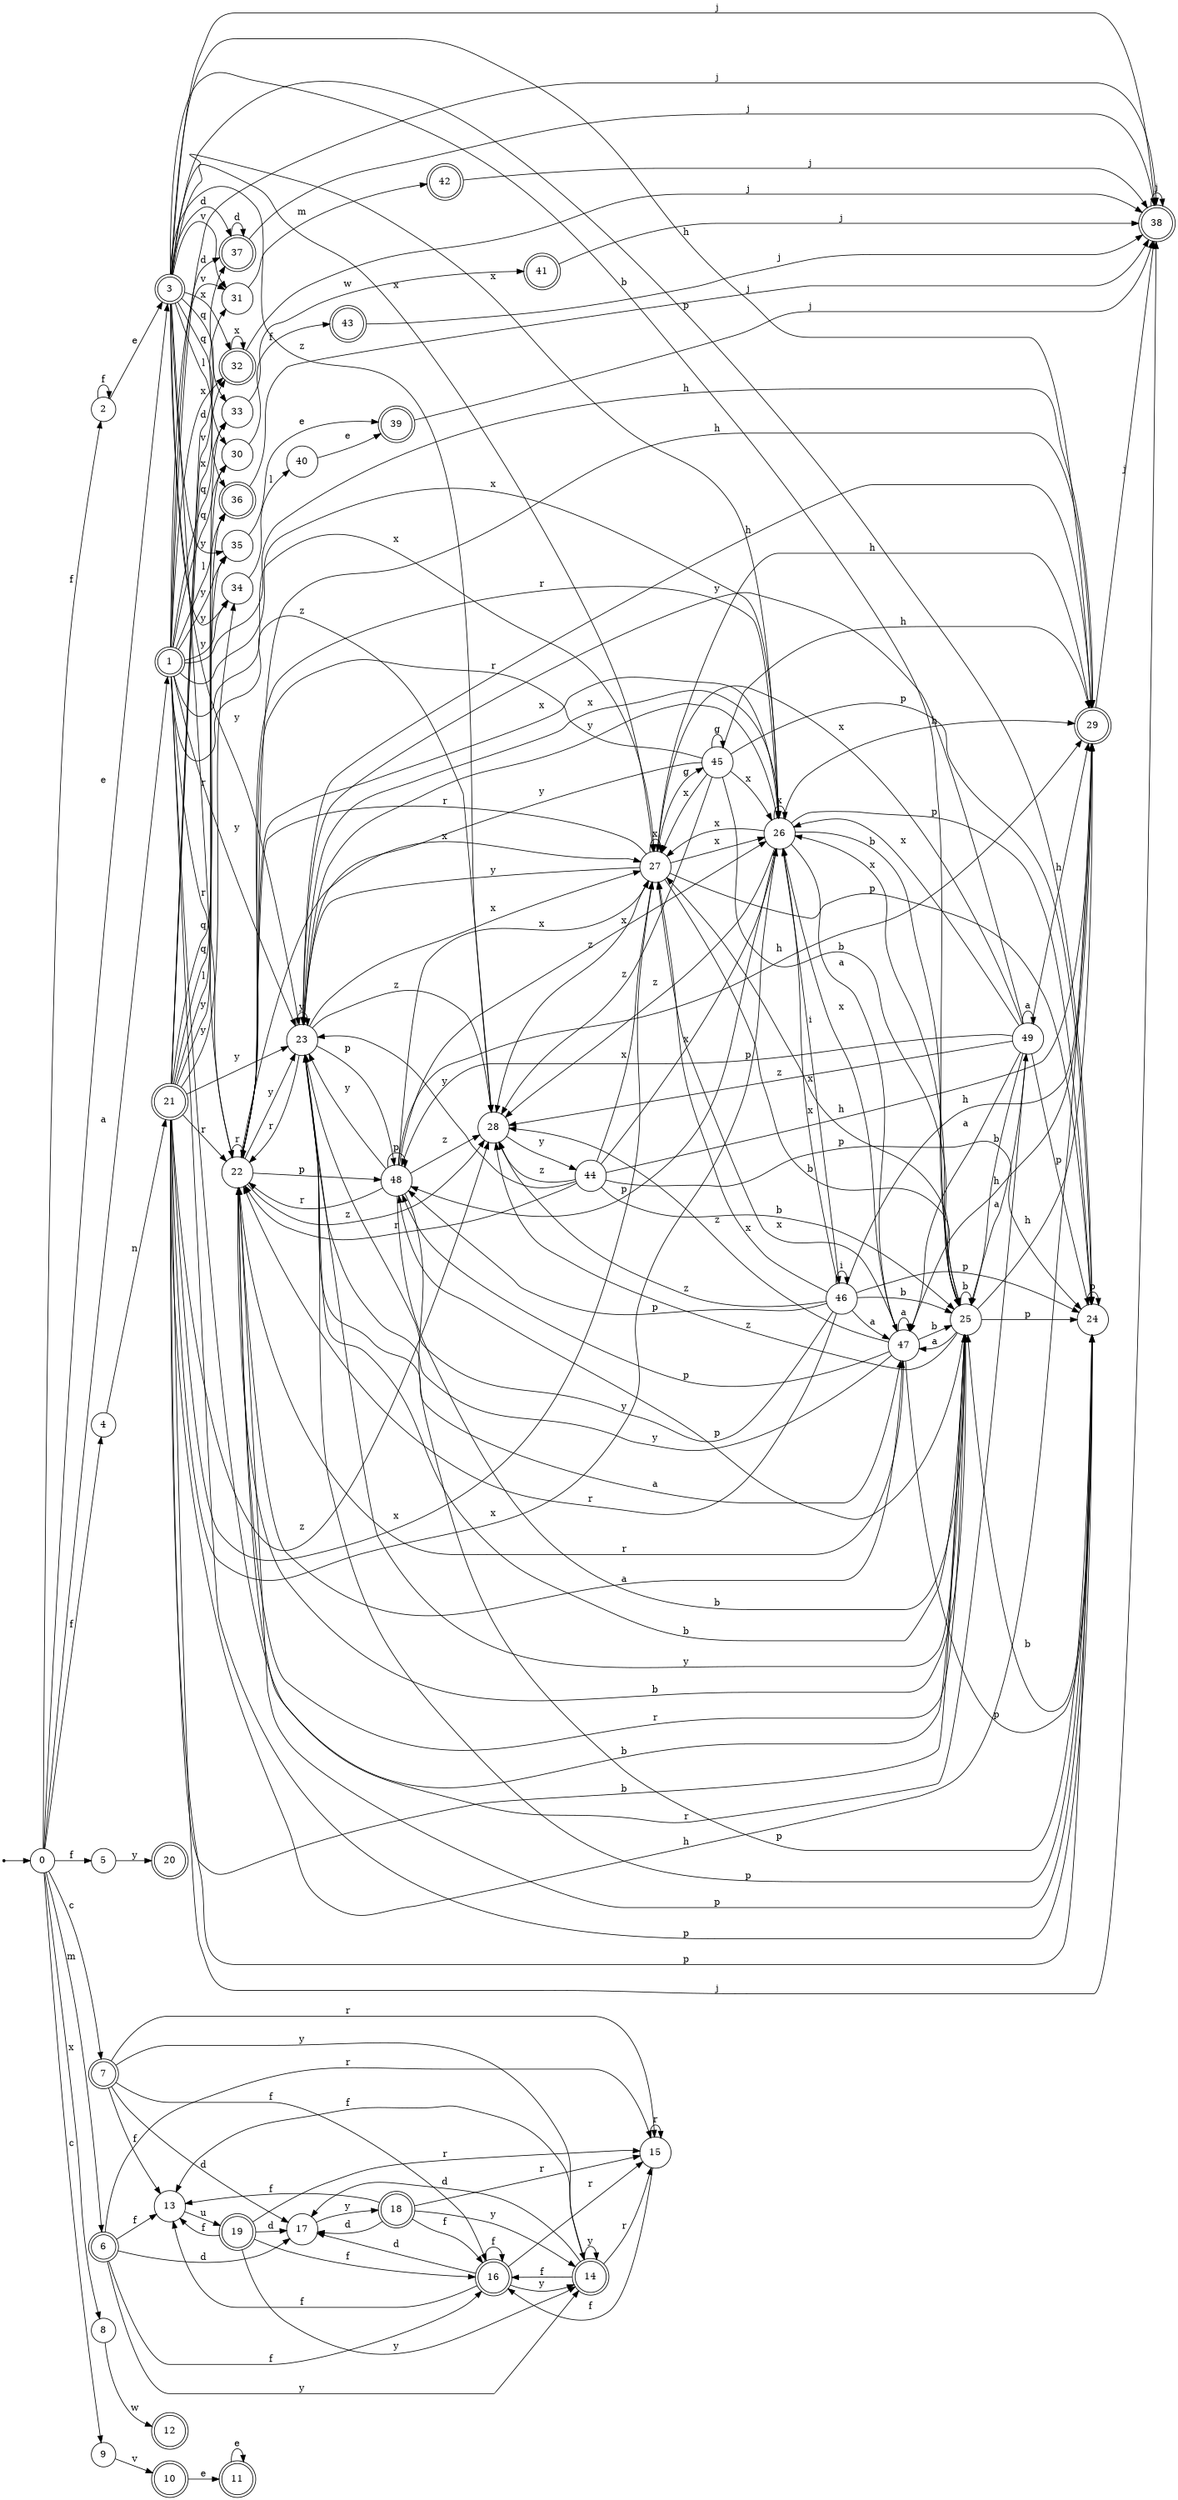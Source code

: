 digraph finite_state_machine {
rankdir=LR;
size="20,20";
node [shape = point]; "dummy0"
node [shape = circle]; "0";
"dummy0" -> "0";
node [shape = doublecircle]; "1";node [shape = circle]; "2";
node [shape = doublecircle]; "3";node [shape = circle]; "4";
node [shape = circle]; "5";
node [shape = doublecircle]; "6";node [shape = doublecircle]; "7";node [shape = circle]; "8";
node [shape = circle]; "9";
node [shape = doublecircle]; "10";node [shape = doublecircle]; "11";node [shape = doublecircle]; "12";node [shape = circle]; "13";
node [shape = doublecircle]; "14";node [shape = circle]; "15";
node [shape = doublecircle]; "16";node [shape = circle]; "17";
node [shape = doublecircle]; "18";node [shape = doublecircle]; "19";node [shape = doublecircle]; "20";node [shape = doublecircle]; "21";node [shape = circle]; "22";
node [shape = circle]; "23";
node [shape = circle]; "24";
node [shape = circle]; "25";
node [shape = circle]; "26";
node [shape = circle]; "27";
node [shape = circle]; "28";
node [shape = doublecircle]; "29";node [shape = circle]; "30";
node [shape = circle]; "31";
node [shape = doublecircle]; "32";node [shape = circle]; "33";
node [shape = circle]; "34";
node [shape = circle]; "35";
node [shape = doublecircle]; "36";node [shape = doublecircle]; "37";node [shape = doublecircle]; "38";node [shape = doublecircle]; "39";node [shape = circle]; "40";
node [shape = doublecircle]; "41";node [shape = doublecircle]; "42";node [shape = doublecircle]; "43";node [shape = circle]; "44";
node [shape = circle]; "45";
node [shape = circle]; "46";
node [shape = circle]; "47";
node [shape = circle]; "48";
node [shape = circle]; "49";
"0" -> "1" [label = "a"];
 "0" -> "2" [label = "f"];
 "0" -> "4" [label = "f"];
 "0" -> "5" [label = "f"];
 "0" -> "3" [label = "e"];
 "0" -> "6" [label = "m"];
 "0" -> "9" [label = "c"];
 "0" -> "7" [label = "c"];
 "0" -> "8" [label = "x"];
 "9" -> "10" [label = "v"];
 "10" -> "11" [label = "e"];
 "11" -> "11" [label = "e"];
 "8" -> "12" [label = "w"];
 "7" -> "16" [label = "f"];
 "7" -> "13" [label = "f"];
 "7" -> "14" [label = "y"];
 "7" -> "15" [label = "r"];
 "7" -> "17" [label = "d"];
 "17" -> "18" [label = "y"];
 "18" -> "17" [label = "d"];
 "18" -> "16" [label = "f"];
 "18" -> "13" [label = "f"];
 "18" -> "14" [label = "y"];
 "18" -> "15" [label = "r"];
 "16" -> "16" [label = "f"];
 "16" -> "13" [label = "f"];
 "16" -> "15" [label = "r"];
 "16" -> "14" [label = "y"];
 "16" -> "17" [label = "d"];
 "15" -> "15" [label = "r"];
 "15" -> "16" [label = "f"];
 "14" -> "14" [label = "y"];
 "14" -> "16" [label = "f"];
 "14" -> "13" [label = "f"];
 "14" -> "15" [label = "r"];
 "14" -> "17" [label = "d"];
 "13" -> "19" [label = "u"];
 "19" -> "16" [label = "f"];
 "19" -> "13" [label = "f"];
 "19" -> "14" [label = "y"];
 "19" -> "15" [label = "r"];
 "19" -> "17" [label = "d"];
 "6" -> "16" [label = "f"];
 "6" -> "13" [label = "f"];
 "6" -> "14" [label = "y"];
 "6" -> "15" [label = "r"];
 "6" -> "17" [label = "d"];
 "5" -> "20" [label = "y"];
 "4" -> "21" [label = "n"];
 "21" -> "22" [label = "r"];
 "21" -> "34" [label = "y"];
 "21" -> "35" [label = "y"];
 "21" -> "23" [label = "y"];
 "21" -> "24" [label = "p"];
 "21" -> "25" [label = "b"];
 "21" -> "32" [label = "x"];
 "21" -> "26" [label = "x"];
 "21" -> "27" [label = "x"];
 "21" -> "28" [label = "z"];
 "21" -> "29" [label = "h"];
 "21" -> "33" [label = "q"];
 "21" -> "30" [label = "q"];
 "21" -> "31" [label = "v"];
 "21" -> "36" [label = "l"];
 "21" -> "37" [label = "d"];
 "21" -> "38" [label = "j"];
 "38" -> "38" [label = "j"];
 "37" -> "37" [label = "d"];
 "37" -> "38" [label = "j"];
 "36" -> "38" [label = "j"];
 "35" -> "39" [label = "e"];
 "39" -> "38" [label = "j"];
 "34" -> "40" [label = "l"];
 "40" -> "39" [label = "e"];
 "33" -> "41" [label = "w"];
 "41" -> "38" [label = "j"];
 "32" -> "32" [label = "x"];
 "32" -> "38" [label = "j"];
 "31" -> "42" [label = "m"];
 "42" -> "38" [label = "j"];
 "30" -> "43" [label = "f"];
 "43" -> "38" [label = "j"];
 "29" -> "38" [label = "j"];
 "28" -> "44" [label = "y"];
 "44" -> "28" [label = "z"];
 "44" -> "22" [label = "r"];
 "44" -> "23" [label = "y"];
 "44" -> "24" [label = "p"];
 "44" -> "25" [label = "b"];
 "44" -> "26" [label = "x"];
 "44" -> "27" [label = "x"];
 "44" -> "29" [label = "h"];
 "27" -> "26" [label = "x"];
 "27" -> "27" [label = "x"];
 "27" -> "45" [label = "g"];
 "27" -> "22" [label = "r"];
 "27" -> "23" [label = "y"];
 "27" -> "24" [label = "p"];
 "27" -> "25" [label = "b"];
 "27" -> "28" [label = "z"];
 "27" -> "29" [label = "h"];
 "45" -> "45" [label = "g"];
 "45" -> "26" [label = "x"];
 "45" -> "27" [label = "x"];
 "45" -> "22" [label = "r"];
 "45" -> "23" [label = "y"];
 "45" -> "24" [label = "p"];
 "45" -> "25" [label = "b"];
 "45" -> "28" [label = "z"];
 "45" -> "29" [label = "h"];
 "26" -> "26" [label = "x"];
 "26" -> "27" [label = "x"];
 "26" -> "46" [label = "i"];
 "26" -> "22" [label = "r"];
 "26" -> "23" [label = "y"];
 "26" -> "24" [label = "p"];
 "26" -> "48" [label = "p"];
 "26" -> "25" [label = "b"];
 "26" -> "47" [label = "a"];
 "26" -> "28" [label = "z"];
 "26" -> "29" [label = "h"];
 "48" -> "48" [label = "p"];
 "48" -> "24" [label = "p"];
 "48" -> "22" [label = "r"];
 "48" -> "23" [label = "y"];
 "48" -> "25" [label = "b"];
 "48" -> "26" [label = "x"];
 "48" -> "27" [label = "x"];
 "48" -> "28" [label = "z"];
 "48" -> "29" [label = "h"];
 "47" -> "47" [label = "a"];
 "47" -> "22" [label = "r"];
 "47" -> "23" [label = "y"];
 "47" -> "24" [label = "p"];
 "47" -> "48" [label = "p"];
 "47" -> "25" [label = "b"];
 "47" -> "26" [label = "x"];
 "47" -> "27" [label = "x"];
 "47" -> "28" [label = "z"];
 "47" -> "29" [label = "h"];
 "46" -> "46" [label = "i"];
 "46" -> "26" [label = "x"];
 "46" -> "27" [label = "x"];
 "46" -> "22" [label = "r"];
 "46" -> "23" [label = "y"];
 "46" -> "24" [label = "p"];
 "46" -> "48" [label = "p"];
 "46" -> "25" [label = "b"];
 "46" -> "47" [label = "a"];
 "46" -> "28" [label = "z"];
 "46" -> "29" [label = "h"];
 "25" -> "25" [label = "b"];
 "25" -> "24" [label = "p"];
 "25" -> "48" [label = "p"];
 "25" -> "49" [label = "a"];
 "25" -> "47" [label = "a"];
 "25" -> "22" [label = "r"];
 "25" -> "23" [label = "y"];
 "25" -> "26" [label = "x"];
 "25" -> "27" [label = "x"];
 "25" -> "28" [label = "z"];
 "25" -> "29" [label = "h"];
 "49" -> "49" [label = "a"];
 "49" -> "47" [label = "a"];
 "49" -> "24" [label = "p"];
 "49" -> "48" [label = "p"];
 "49" -> "25" [label = "b"];
 "49" -> "22" [label = "r"];
 "49" -> "23" [label = "y"];
 "49" -> "26" [label = "x"];
 "49" -> "27" [label = "x"];
 "49" -> "28" [label = "z"];
 "49" -> "29" [label = "h"];
 "24" -> "24" [label = "p"];
 "24" -> "25" [label = "b"];
 "23" -> "23" [label = "y"];
 "23" -> "22" [label = "r"];
 "23" -> "24" [label = "p"];
 "23" -> "48" [label = "p"];
 "23" -> "25" [label = "b"];
 "23" -> "26" [label = "x"];
 "23" -> "27" [label = "x"];
 "23" -> "47" [label = "a"];
 "23" -> "28" [label = "z"];
 "23" -> "29" [label = "h"];
 "22" -> "22" [label = "r"];
 "22" -> "23" [label = "y"];
 "22" -> "24" [label = "p"];
 "22" -> "48" [label = "p"];
 "22" -> "25" [label = "b"];
 "22" -> "26" [label = "x"];
 "22" -> "27" [label = "x"];
 "22" -> "47" [label = "a"];
 "22" -> "28" [label = "z"];
 "22" -> "29" [label = "h"];
 "3" -> "22" [label = "r"];
 "3" -> "34" [label = "y"];
 "3" -> "35" [label = "y"];
 "3" -> "23" [label = "y"];
 "3" -> "24" [label = "p"];
 "3" -> "25" [label = "b"];
 "3" -> "32" [label = "x"];
 "3" -> "26" [label = "x"];
 "3" -> "27" [label = "x"];
 "3" -> "28" [label = "z"];
 "3" -> "29" [label = "h"];
 "3" -> "33" [label = "q"];
 "3" -> "30" [label = "q"];
 "3" -> "31" [label = "v"];
 "3" -> "36" [label = "l"];
 "3" -> "37" [label = "d"];
 "3" -> "38" [label = "j"];
 "2" -> "2" [label = "f"];
 "2" -> "3" [label = "e"];
 "1" -> "22" [label = "r"];
 "1" -> "34" [label = "y"];
 "1" -> "35" [label = "y"];
 "1" -> "23" [label = "y"];
 "1" -> "24" [label = "p"];
 "1" -> "25" [label = "b"];
 "1" -> "32" [label = "x"];
 "1" -> "26" [label = "x"];
 "1" -> "27" [label = "x"];
 "1" -> "28" [label = "z"];
 "1" -> "29" [label = "h"];
 "1" -> "33" [label = "q"];
 "1" -> "30" [label = "q"];
 "1" -> "31" [label = "v"];
 "1" -> "36" [label = "l"];
 "1" -> "37" [label = "d"];
 "1" -> "38" [label = "j"];
 }
